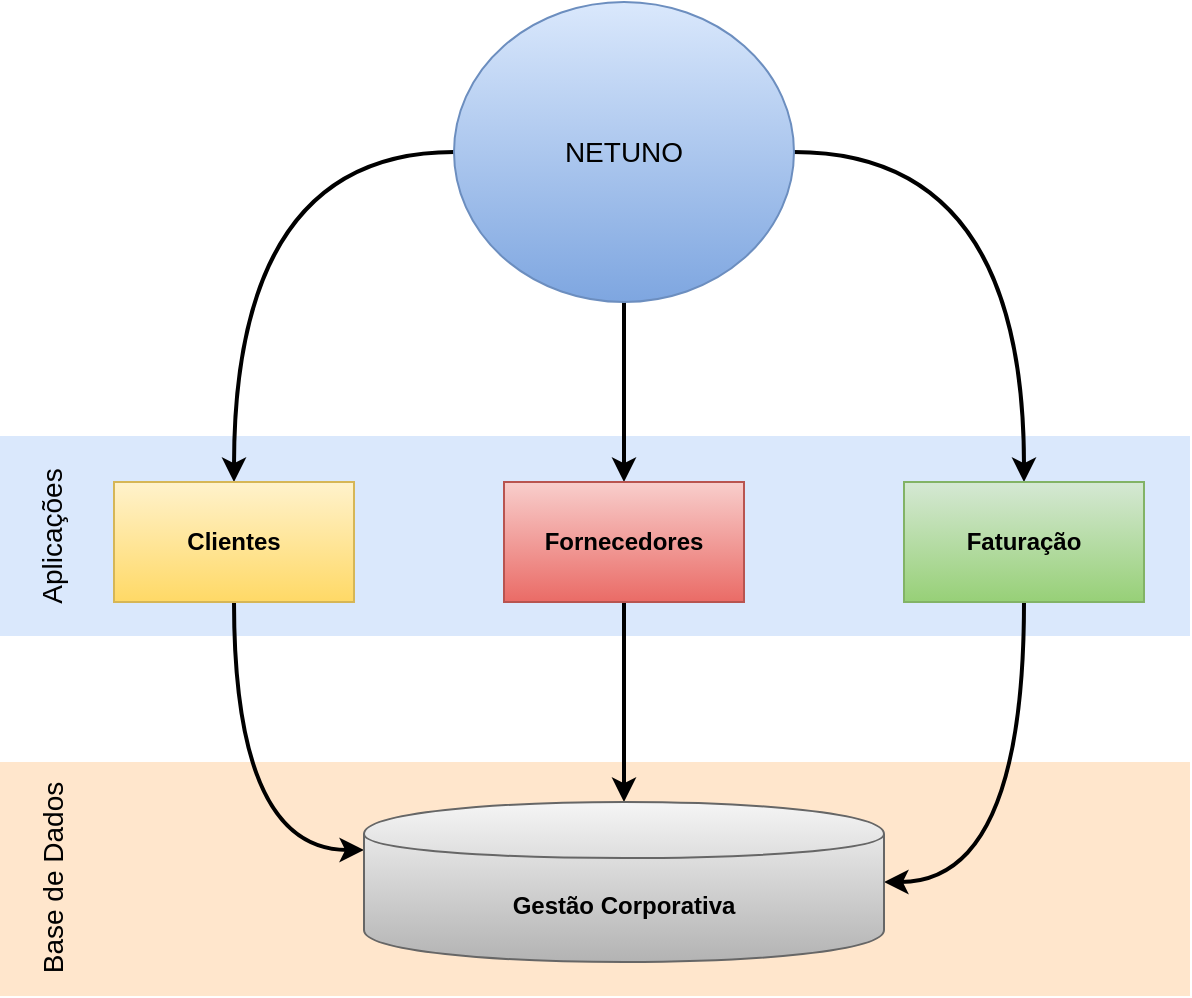 <mxfile version="12.6.6" type="device"><diagram id="HB6R5zgD0-P7rRT0BH-B" name="Page-1"><mxGraphModel dx="1078" dy="682" grid="1" gridSize="10" guides="1" tooltips="1" connect="1" arrows="1" fold="1" page="1" pageScale="1" pageWidth="615" pageHeight="520" math="0" shadow="0"><root><mxCell id="0"/><mxCell id="1" parent="0"/><mxCell id="hr5GxxFkjiU96zhrUURr-30" value="" style="rounded=0;whiteSpace=wrap;html=1;strokeColor=none;fillColor=#ffe6cc;" vertex="1" parent="1"><mxGeometry x="10" y="393" width="595" height="117" as="geometry"/></mxCell><mxCell id="hr5GxxFkjiU96zhrUURr-31" value="Base de Dados" style="text;html=1;strokeColor=none;fillColor=none;align=center;verticalAlign=middle;whiteSpace=wrap;rounded=0;rotation=-90;fontStyle=0;fontSize=14;" vertex="1" parent="1"><mxGeometry x="-16.75" y="440.75" width="105.5" height="20" as="geometry"/></mxCell><mxCell id="hr5GxxFkjiU96zhrUURr-21" value="" style="rounded=0;whiteSpace=wrap;html=1;fillColor=#dae8fc;strokeColor=none;" vertex="1" parent="1"><mxGeometry x="10" y="230" width="595" height="100" as="geometry"/></mxCell><mxCell id="hr5GxxFkjiU96zhrUURr-17" style="edgeStyle=orthogonalEdgeStyle;curved=1;orthogonalLoop=1;jettySize=auto;html=1;strokeWidth=2;" edge="1" parent="1" source="hr5GxxFkjiU96zhrUURr-3" target="hr5GxxFkjiU96zhrUURr-4"><mxGeometry relative="1" as="geometry"/></mxCell><mxCell id="hr5GxxFkjiU96zhrUURr-18" style="edgeStyle=orthogonalEdgeStyle;curved=1;orthogonalLoop=1;jettySize=auto;html=1;entryX=0.5;entryY=0;entryDx=0;entryDy=0;strokeWidth=2;" edge="1" parent="1" source="hr5GxxFkjiU96zhrUURr-3" target="hr5GxxFkjiU96zhrUURr-5"><mxGeometry relative="1" as="geometry"/></mxCell><mxCell id="hr5GxxFkjiU96zhrUURr-19" style="edgeStyle=orthogonalEdgeStyle;curved=1;orthogonalLoop=1;jettySize=auto;html=1;entryX=0.5;entryY=0;entryDx=0;entryDy=0;strokeWidth=2;" edge="1" parent="1" source="hr5GxxFkjiU96zhrUURr-3" target="hr5GxxFkjiU96zhrUURr-6"><mxGeometry relative="1" as="geometry"/></mxCell><mxCell id="hr5GxxFkjiU96zhrUURr-3" value="&lt;span style=&quot;font-size: 14px;&quot;&gt;NETUNO&lt;/span&gt;" style="ellipse;whiteSpace=wrap;html=1;fillColor=#dae8fc;strokeColor=#6c8ebf;gradientColor=#7ea6e0;fontSize=14;fontStyle=0" vertex="1" parent="1"><mxGeometry x="237" y="13" width="170" height="150" as="geometry"/></mxCell><mxCell id="hr5GxxFkjiU96zhrUURr-11" style="edgeStyle=orthogonalEdgeStyle;rounded=0;orthogonalLoop=1;jettySize=auto;html=1;strokeWidth=2;" edge="1" parent="1" source="hr5GxxFkjiU96zhrUURr-4" target="hr5GxxFkjiU96zhrUURr-8"><mxGeometry relative="1" as="geometry"/></mxCell><mxCell id="hr5GxxFkjiU96zhrUURr-4" value="&lt;b&gt;Fornecedores&lt;/b&gt;" style="rounded=0;whiteSpace=wrap;html=1;gradientColor=#ea6b66;fillColor=#f8cecc;strokeColor=#b85450;" vertex="1" parent="1"><mxGeometry x="262" y="253" width="120" height="60" as="geometry"/></mxCell><mxCell id="hr5GxxFkjiU96zhrUURr-32" style="edgeStyle=orthogonalEdgeStyle;curved=1;orthogonalLoop=1;jettySize=auto;html=1;entryX=1;entryY=0.5;entryDx=0;entryDy=0;strokeWidth=2;fontSize=14;exitX=0.5;exitY=1;exitDx=0;exitDy=0;" edge="1" parent="1" source="hr5GxxFkjiU96zhrUURr-5" target="hr5GxxFkjiU96zhrUURr-8"><mxGeometry relative="1" as="geometry"/></mxCell><mxCell id="hr5GxxFkjiU96zhrUURr-5" value="&lt;b&gt;Faturação&lt;/b&gt;" style="rounded=0;whiteSpace=wrap;html=1;gradientColor=#97d077;fillColor=#d5e8d4;strokeColor=#82b366;" vertex="1" parent="1"><mxGeometry x="462" y="253" width="120" height="60" as="geometry"/></mxCell><mxCell id="hr5GxxFkjiU96zhrUURr-10" style="edgeStyle=orthogonalEdgeStyle;orthogonalLoop=1;jettySize=auto;html=1;strokeWidth=2;entryX=0;entryY=0.3;entryDx=0;entryDy=0;curved=1;exitX=0.5;exitY=1;exitDx=0;exitDy=0;" edge="1" parent="1" source="hr5GxxFkjiU96zhrUURr-6" target="hr5GxxFkjiU96zhrUURr-8"><mxGeometry relative="1" as="geometry"/></mxCell><mxCell id="hr5GxxFkjiU96zhrUURr-6" value="&lt;b&gt;Clientes&lt;/b&gt;" style="rounded=0;whiteSpace=wrap;html=1;gradientColor=#ffd966;fillColor=#fff2cc;strokeColor=#d6b656;" vertex="1" parent="1"><mxGeometry x="67" y="253" width="120" height="60" as="geometry"/></mxCell><mxCell id="hr5GxxFkjiU96zhrUURr-8" value="&lt;div&gt;&lt;b&gt;Gestão Corporativa&lt;/b&gt;&lt;br&gt;&lt;/div&gt;" style="shape=cylinder;whiteSpace=wrap;html=1;boundedLbl=1;backgroundOutline=1;gradientColor=#b3b3b3;fillColor=#f5f5f5;strokeColor=#666666;" vertex="1" parent="1"><mxGeometry x="192" y="413" width="260" height="80" as="geometry"/></mxCell><mxCell id="hr5GxxFkjiU96zhrUURr-25" value="Aplicações" style="text;html=1;strokeColor=none;fillColor=none;align=center;verticalAlign=middle;whiteSpace=wrap;rounded=0;rotation=-90;fontStyle=0;fontSize=14;" vertex="1" parent="1"><mxGeometry x="-9" y="270" width="90" height="20" as="geometry"/></mxCell></root></mxGraphModel></diagram></mxfile>